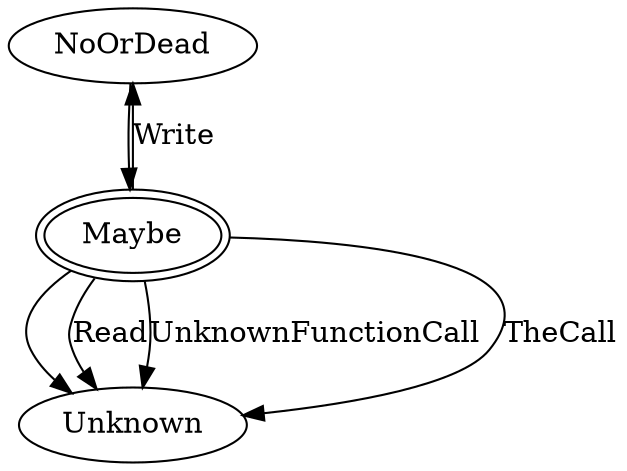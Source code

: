 #
# This file is distributed under the MIT License. See LICENSE.md for details.
#

digraph DeadReturnValuesOfFunctionCall {
  NoOrDead;
  Maybe [peripheries=2];
  Unknown;

  # Lattice
  NoOrDead->Maybe;
  Maybe->Unknown;

  # Transfer functions
  Maybe->NoOrDead [label="Write"];
  Maybe->Unknown [label="Read"];
  Maybe->Unknown [label="UnknownFunctionCall"];
  Maybe->Unknown [label="TheCall"];
}
